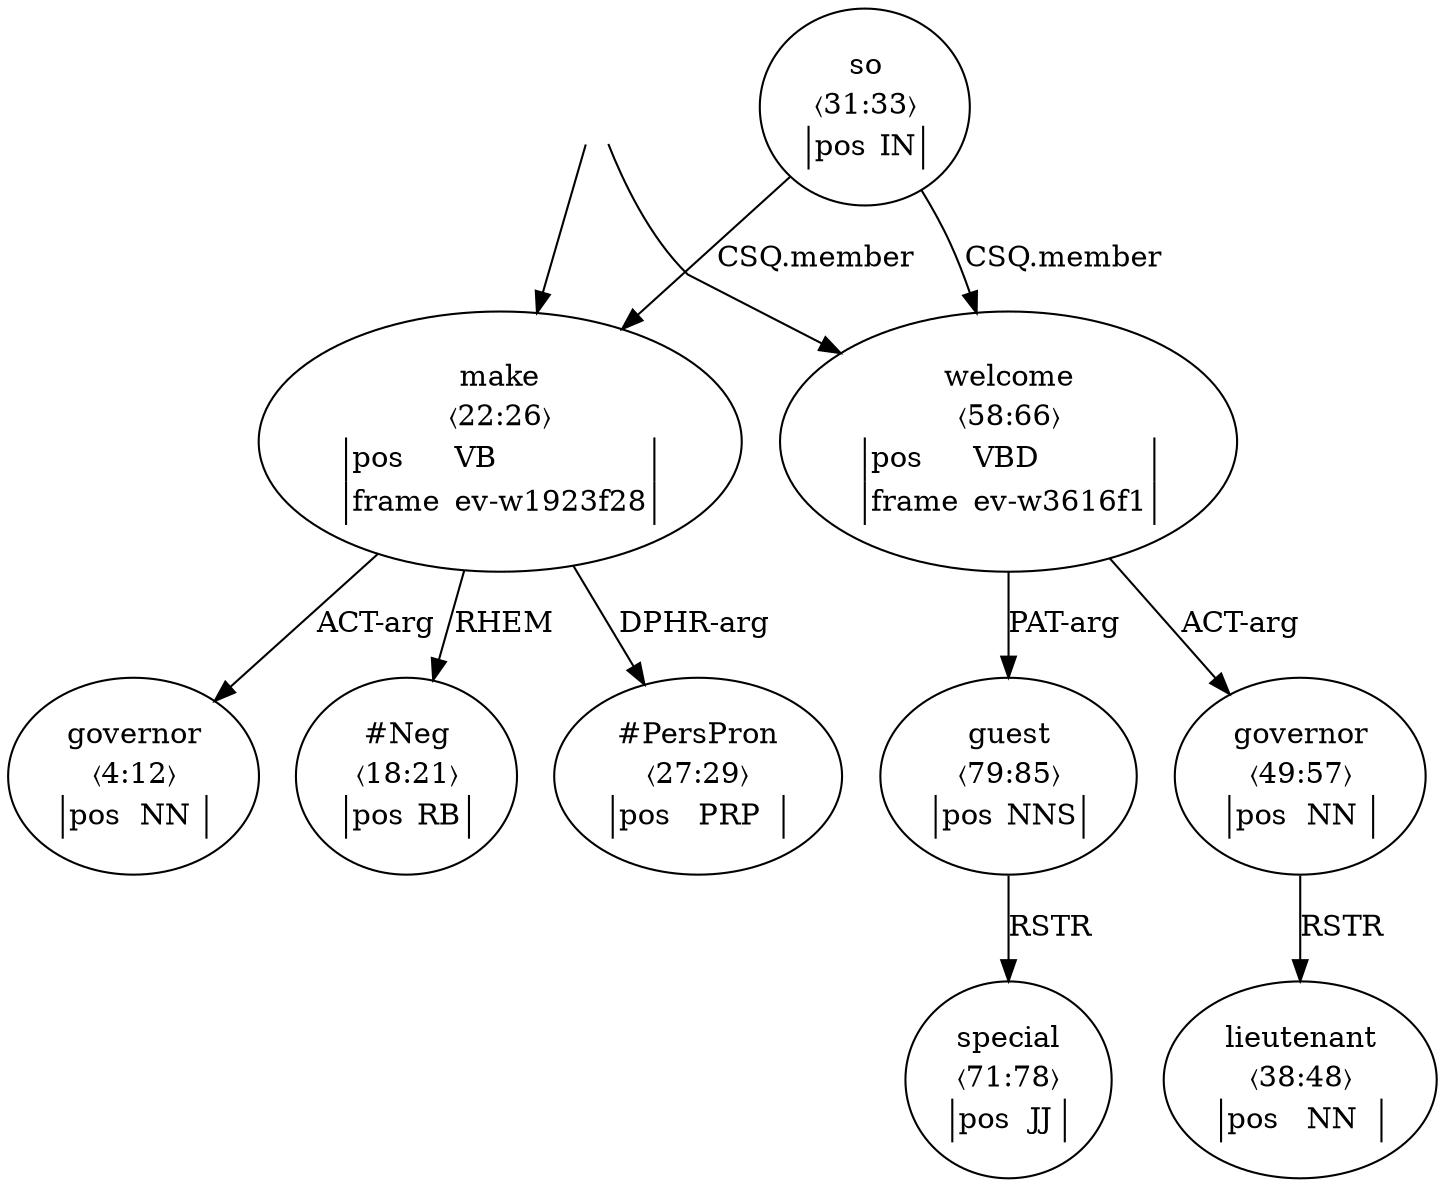 digraph "20010010" {
  top [ style=invis ];
  top -> 4;
  top -> 11;
  1 [ label=<<table align="center" border="0" cellspacing="0"><tr><td colspan="2">governor</td></tr><tr><td colspan="2">〈4:12〉</td></tr><tr><td sides="l" border="1" align="left">pos</td><td sides="r" border="1" align="left">NN</td></tr></table>> ];
  3 [ label=<<table align="center" border="0" cellspacing="0"><tr><td colspan="2">#Neg</td></tr><tr><td colspan="2">〈18:21〉</td></tr><tr><td sides="l" border="1" align="left">pos</td><td sides="r" border="1" align="left">RB</td></tr></table>> ];
  4 [ label=<<table align="center" border="0" cellspacing="0"><tr><td colspan="2">make</td></tr><tr><td colspan="2">〈22:26〉</td></tr><tr><td sides="l" border="1" align="left">pos</td><td sides="r" border="1" align="left">VB</td></tr><tr><td sides="l" border="1" align="left">frame</td><td sides="r" border="1" align="left">ev-w1923f28</td></tr></table>> ];
  5 [ label=<<table align="center" border="0" cellspacing="0"><tr><td colspan="2">#PersPron</td></tr><tr><td colspan="2">〈27:29〉</td></tr><tr><td sides="l" border="1" align="left">pos</td><td sides="r" border="1" align="left">PRP</td></tr></table>> ];
  7 [ label=<<table align="center" border="0" cellspacing="0"><tr><td colspan="2">so</td></tr><tr><td colspan="2">〈31:33〉</td></tr><tr><td sides="l" border="1" align="left">pos</td><td sides="r" border="1" align="left">IN</td></tr></table>> ];
  9 [ label=<<table align="center" border="0" cellspacing="0"><tr><td colspan="2">lieutenant</td></tr><tr><td colspan="2">〈38:48〉</td></tr><tr><td sides="l" border="1" align="left">pos</td><td sides="r" border="1" align="left">NN</td></tr></table>> ];
  10 [ label=<<table align="center" border="0" cellspacing="0"><tr><td colspan="2">governor</td></tr><tr><td colspan="2">〈49:57〉</td></tr><tr><td sides="l" border="1" align="left">pos</td><td sides="r" border="1" align="left">NN</td></tr></table>> ];
  11 [ label=<<table align="center" border="0" cellspacing="0"><tr><td colspan="2">welcome</td></tr><tr><td colspan="2">〈58:66〉</td></tr><tr><td sides="l" border="1" align="left">pos</td><td sides="r" border="1" align="left">VBD</td></tr><tr><td sides="l" border="1" align="left">frame</td><td sides="r" border="1" align="left">ev-w3616f1</td></tr></table>> ];
  13 [ label=<<table align="center" border="0" cellspacing="0"><tr><td colspan="2">special</td></tr><tr><td colspan="2">〈71:78〉</td></tr><tr><td sides="l" border="1" align="left">pos</td><td sides="r" border="1" align="left">JJ</td></tr></table>> ];
  14 [ label=<<table align="center" border="0" cellspacing="0"><tr><td colspan="2">guest</td></tr><tr><td colspan="2">〈79:85〉</td></tr><tr><td sides="l" border="1" align="left">pos</td><td sides="r" border="1" align="left">NNS</td></tr></table>> ];
  11 -> 10 [ label="ACT-arg" ];
  14 -> 13 [ label="RSTR" ];
  4 -> 1 [ label="ACT-arg" ];
  7 -> 4 [ label="CSQ.member" ];
  10 -> 9 [ label="RSTR" ];
  7 -> 11 [ label="CSQ.member" ];
  11 -> 14 [ label="PAT-arg" ];
  4 -> 5 [ label="DPHR-arg" ];
  4 -> 3 [ label="RHEM" ];
}

